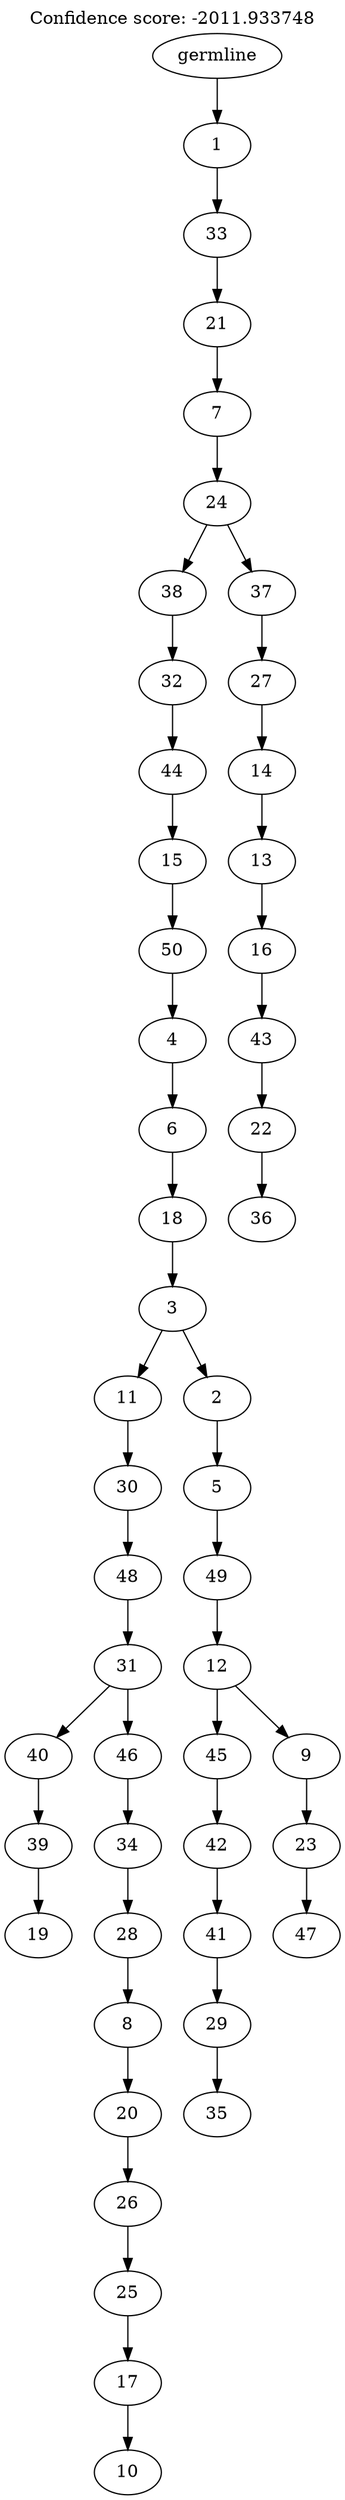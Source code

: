 digraph g {
	"49" -> "50";
	"50" [label="19"];
	"48" -> "49";
	"49" [label="39"];
	"46" -> "47";
	"47" [label="10"];
	"45" -> "46";
	"46" [label="17"];
	"44" -> "45";
	"45" [label="25"];
	"43" -> "44";
	"44" [label="26"];
	"42" -> "43";
	"43" [label="20"];
	"41" -> "42";
	"42" [label="8"];
	"40" -> "41";
	"41" [label="28"];
	"39" -> "40";
	"40" [label="34"];
	"38" -> "39";
	"39" [label="46"];
	"38" -> "48";
	"48" [label="40"];
	"37" -> "38";
	"38" [label="31"];
	"36" -> "37";
	"37" [label="48"];
	"35" -> "36";
	"36" [label="30"];
	"33" -> "34";
	"34" [label="35"];
	"32" -> "33";
	"33" [label="29"];
	"31" -> "32";
	"32" [label="41"];
	"30" -> "31";
	"31" [label="42"];
	"28" -> "29";
	"29" [label="47"];
	"27" -> "28";
	"28" [label="23"];
	"26" -> "27";
	"27" [label="9"];
	"26" -> "30";
	"30" [label="45"];
	"25" -> "26";
	"26" [label="12"];
	"24" -> "25";
	"25" [label="49"];
	"23" -> "24";
	"24" [label="5"];
	"22" -> "23";
	"23" [label="2"];
	"22" -> "35";
	"35" [label="11"];
	"21" -> "22";
	"22" [label="3"];
	"20" -> "21";
	"21" [label="18"];
	"19" -> "20";
	"20" [label="6"];
	"18" -> "19";
	"19" [label="4"];
	"17" -> "18";
	"18" [label="50"];
	"16" -> "17";
	"17" [label="15"];
	"15" -> "16";
	"16" [label="44"];
	"14" -> "15";
	"15" [label="32"];
	"12" -> "13";
	"13" [label="36"];
	"11" -> "12";
	"12" [label="22"];
	"10" -> "11";
	"11" [label="43"];
	"9" -> "10";
	"10" [label="16"];
	"8" -> "9";
	"9" [label="13"];
	"7" -> "8";
	"8" [label="14"];
	"6" -> "7";
	"7" [label="27"];
	"5" -> "6";
	"6" [label="37"];
	"5" -> "14";
	"14" [label="38"];
	"4" -> "5";
	"5" [label="24"];
	"3" -> "4";
	"4" [label="7"];
	"2" -> "3";
	"3" [label="21"];
	"1" -> "2";
	"2" [label="33"];
	"0" -> "1";
	"1" [label="1"];
	"0" [label="germline"];
	labelloc="t";
	label="Confidence score: -2011.933748";
}

